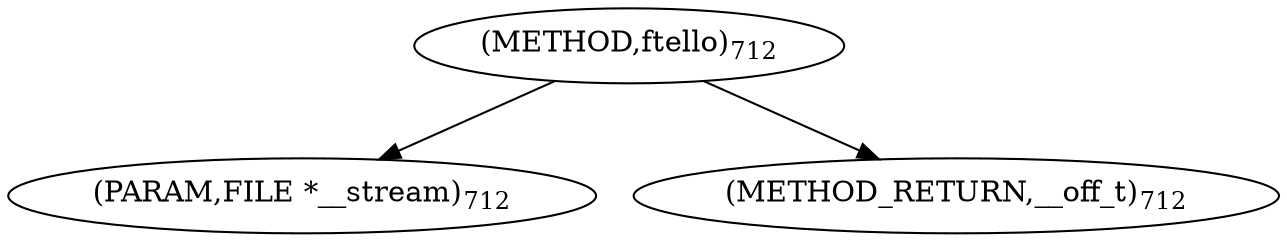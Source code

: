digraph "ftello" {  
"73899" [label = <(METHOD,ftello)<SUB>712</SUB>> ]
"73900" [label = <(PARAM,FILE *__stream)<SUB>712</SUB>> ]
"73901" [label = <(METHOD_RETURN,__off_t)<SUB>712</SUB>> ]
  "73899" -> "73900" 
  "73899" -> "73901" 
}
